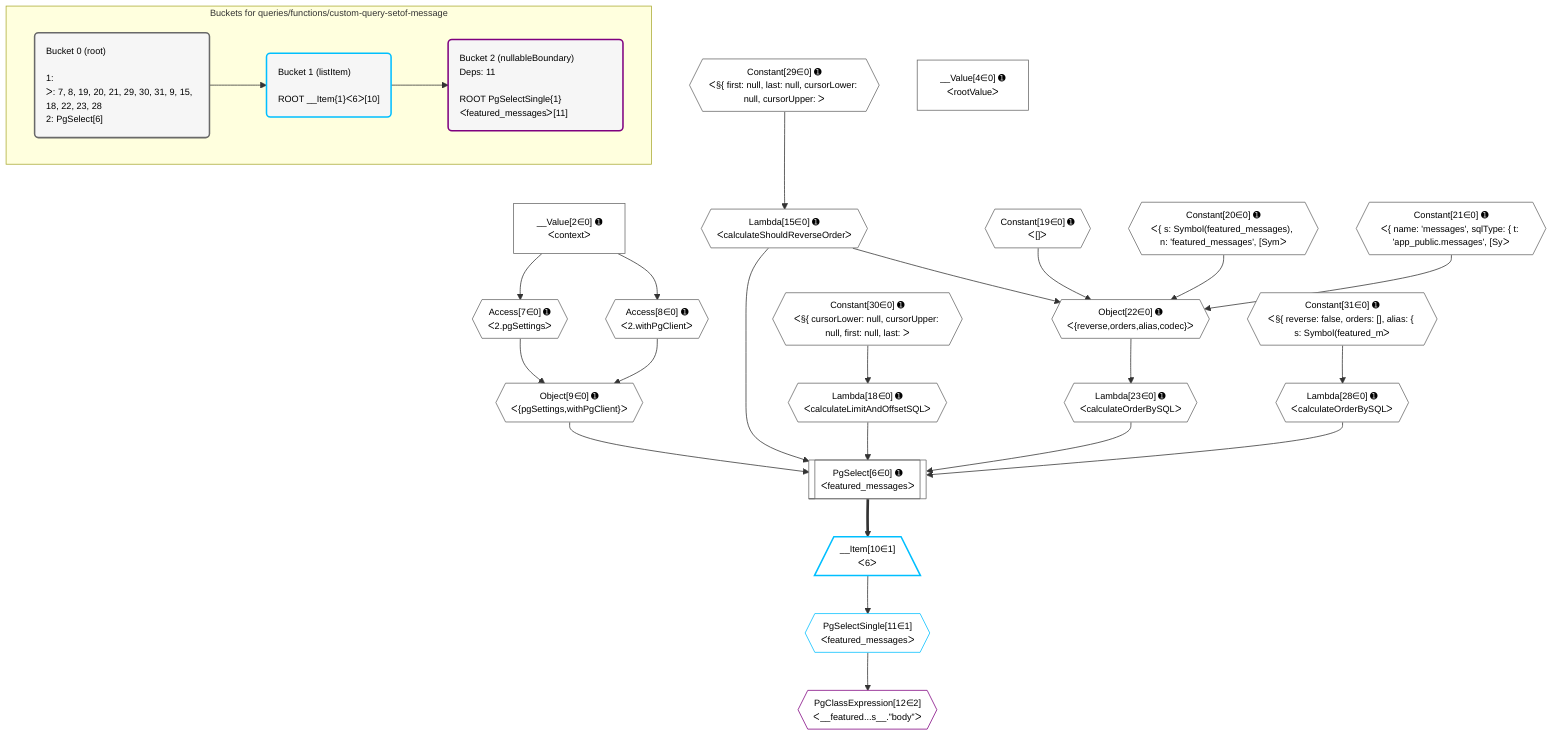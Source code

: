 %%{init: {'themeVariables': { 'fontSize': '12px'}}}%%
graph TD
    classDef path fill:#eee,stroke:#000,color:#000
    classDef plan fill:#fff,stroke-width:1px,color:#000
    classDef itemplan fill:#fff,stroke-width:2px,color:#000
    classDef unbatchedplan fill:#dff,stroke-width:1px,color:#000
    classDef sideeffectplan fill:#fcc,stroke-width:2px,color:#000
    classDef bucket fill:#f6f6f6,color:#000,stroke-width:2px,text-align:left


    %% plan dependencies
    PgSelect6[["PgSelect[6∈0] ➊<br />ᐸfeatured_messagesᐳ"]]:::plan
    Object9{{"Object[9∈0] ➊<br />ᐸ{pgSettings,withPgClient}ᐳ"}}:::plan
    Lambda15{{"Lambda[15∈0] ➊<br />ᐸcalculateShouldReverseOrderᐳ"}}:::plan
    Lambda18{{"Lambda[18∈0] ➊<br />ᐸcalculateLimitAndOffsetSQLᐳ"}}:::plan
    Lambda23{{"Lambda[23∈0] ➊<br />ᐸcalculateOrderBySQLᐳ"}}:::plan
    Lambda28{{"Lambda[28∈0] ➊<br />ᐸcalculateOrderBySQLᐳ"}}:::plan
    Object9 & Lambda15 & Lambda18 & Lambda23 & Lambda28 --> PgSelect6
    Object22{{"Object[22∈0] ➊<br />ᐸ{reverse,orders,alias,codec}ᐳ"}}:::plan
    Constant19{{"Constant[19∈0] ➊<br />ᐸ[]ᐳ"}}:::plan
    Constant20{{"Constant[20∈0] ➊<br />ᐸ{ s: Symbol(featured_messages), n: 'featured_messages', [Symᐳ"}}:::plan
    Constant21{{"Constant[21∈0] ➊<br />ᐸ{ name: 'messages', sqlType: { t: 'app_public.messages', [Syᐳ"}}:::plan
    Lambda15 & Constant19 & Constant20 & Constant21 --> Object22
    Access7{{"Access[7∈0] ➊<br />ᐸ2.pgSettingsᐳ"}}:::plan
    Access8{{"Access[8∈0] ➊<br />ᐸ2.withPgClientᐳ"}}:::plan
    Access7 & Access8 --> Object9
    __Value2["__Value[2∈0] ➊<br />ᐸcontextᐳ"]:::plan
    __Value2 --> Access7
    __Value2 --> Access8
    Constant29{{"Constant[29∈0] ➊<br />ᐸ§{ first: null, last: null, cursorLower: null, cursorUpper: ᐳ"}}:::plan
    Constant29 --> Lambda15
    Constant30{{"Constant[30∈0] ➊<br />ᐸ§{ cursorLower: null, cursorUpper: null, first: null, last: ᐳ"}}:::plan
    Constant30 --> Lambda18
    Object22 --> Lambda23
    Constant31{{"Constant[31∈0] ➊<br />ᐸ§{ reverse: false, orders: [], alias: { s: Symbol(featured_mᐳ"}}:::plan
    Constant31 --> Lambda28
    __Value4["__Value[4∈0] ➊<br />ᐸrootValueᐳ"]:::plan
    __Item10[/"__Item[10∈1]<br />ᐸ6ᐳ"\]:::itemplan
    PgSelect6 ==> __Item10
    PgSelectSingle11{{"PgSelectSingle[11∈1]<br />ᐸfeatured_messagesᐳ"}}:::plan
    __Item10 --> PgSelectSingle11
    PgClassExpression12{{"PgClassExpression[12∈2]<br />ᐸ__featured...s__.”body”ᐳ"}}:::plan
    PgSelectSingle11 --> PgClassExpression12

    %% define steps

    subgraph "Buckets for queries/functions/custom-query-setof-message"
    Bucket0("Bucket 0 (root)<br /><br />1: <br />ᐳ: 7, 8, 19, 20, 21, 29, 30, 31, 9, 15, 18, 22, 23, 28<br />2: PgSelect[6]"):::bucket
    classDef bucket0 stroke:#696969
    class Bucket0,__Value2,__Value4,PgSelect6,Access7,Access8,Object9,Lambda15,Lambda18,Constant19,Constant20,Constant21,Object22,Lambda23,Lambda28,Constant29,Constant30,Constant31 bucket0
    Bucket1("Bucket 1 (listItem)<br /><br />ROOT __Item{1}ᐸ6ᐳ[10]"):::bucket
    classDef bucket1 stroke:#00bfff
    class Bucket1,__Item10,PgSelectSingle11 bucket1
    Bucket2("Bucket 2 (nullableBoundary)<br />Deps: 11<br /><br />ROOT PgSelectSingle{1}ᐸfeatured_messagesᐳ[11]"):::bucket
    classDef bucket2 stroke:#7f007f
    class Bucket2,PgClassExpression12 bucket2
    Bucket0 --> Bucket1
    Bucket1 --> Bucket2
    end